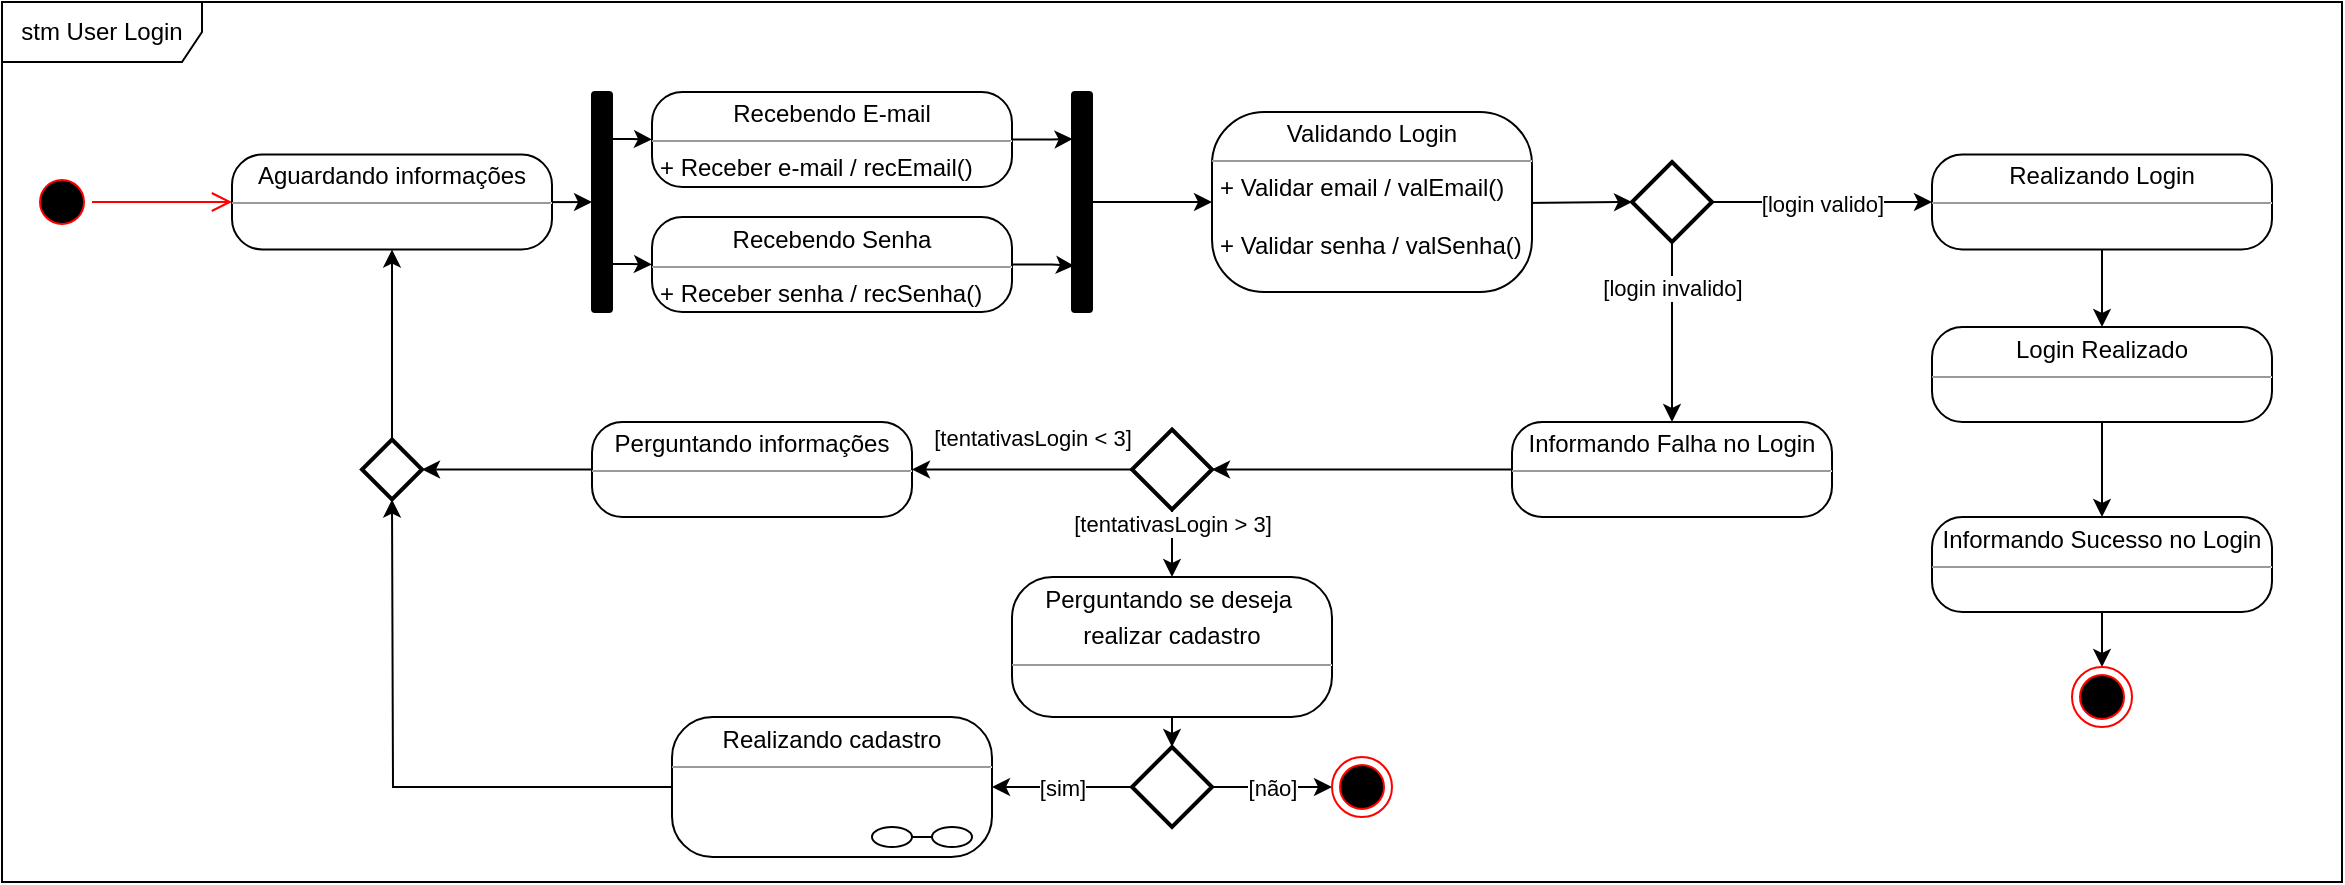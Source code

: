 <mxfile version="20.5.3" type="device" pages="2"><diagram id="Iulc6JXHatNxoRL0dtyk" name="Login"><mxGraphModel dx="1597" dy="878" grid="1" gridSize="10" guides="1" tooltips="1" connect="1" arrows="1" fold="1" page="1" pageScale="1" pageWidth="827" pageHeight="1169" math="0" shadow="0"><root><mxCell id="0"/><mxCell id="1" parent="0"/><mxCell id="ObUkQjv0INCSAVC8s6ik-49" value="stm User Login" style="shape=umlFrame;whiteSpace=wrap;html=1;rounded=1;width=100;height=30;" vertex="1" parent="1"><mxGeometry x="30" y="100" width="1170" height="440" as="geometry"/></mxCell><mxCell id="Y8uV8ZZ1DAw0uw4_UwJ3-1" value="" style="ellipse;html=1;shape=startState;fillColor=#000000;strokeColor=#ff0000;" parent="1" vertex="1"><mxGeometry x="45" y="185" width="30" height="30" as="geometry"/></mxCell><mxCell id="Y8uV8ZZ1DAw0uw4_UwJ3-2" value="" style="edgeStyle=orthogonalEdgeStyle;html=1;verticalAlign=bottom;endArrow=open;endSize=8;strokeColor=#ff0000;rounded=0;entryX=0;entryY=0.5;entryDx=0;entryDy=0;" parent="1" source="Y8uV8ZZ1DAw0uw4_UwJ3-1" edge="1" target="66oNcihqf61Q5Hsn_oeP-15"><mxGeometry relative="1" as="geometry"><mxPoint x="155" y="200" as="targetPoint"/></mxGeometry></mxCell><mxCell id="ObUkQjv0INCSAVC8s6ik-17" value="[login valido]" style="edgeStyle=orthogonalEdgeStyle;rounded=0;orthogonalLoop=1;jettySize=auto;html=1;" edge="1" parent="1" source="ObUkQjv0INCSAVC8s6ik-15"><mxGeometry relative="1" as="geometry"><mxPoint x="995" y="200" as="targetPoint"/></mxGeometry></mxCell><mxCell id="ObUkQjv0INCSAVC8s6ik-20" value="[login invalido]" style="edgeStyle=orthogonalEdgeStyle;rounded=0;orthogonalLoop=1;jettySize=auto;html=1;entryX=0.5;entryY=0;entryDx=0;entryDy=0;" edge="1" parent="1" source="ObUkQjv0INCSAVC8s6ik-15" target="66oNcihqf61Q5Hsn_oeP-18"><mxGeometry x="-0.5" relative="1" as="geometry"><mxPoint x="865" y="280" as="targetPoint"/><mxPoint as="offset"/></mxGeometry></mxCell><mxCell id="ObUkQjv0INCSAVC8s6ik-15" value="" style="strokeWidth=2;html=1;shape=mxgraph.flowchart.decision;whiteSpace=wrap;rounded=1;" vertex="1" parent="1"><mxGeometry x="845" y="180" width="40" height="40" as="geometry"/></mxCell><mxCell id="ObUkQjv0INCSAVC8s6ik-24" style="edgeStyle=orthogonalEdgeStyle;rounded=0;orthogonalLoop=1;jettySize=auto;html=1;entryX=0;entryY=0.5;entryDx=0;entryDy=0;entryPerimeter=0;exitX=1;exitY=0.5;exitDx=0;exitDy=0;" edge="1" parent="1" target="ObUkQjv0INCSAVC8s6ik-15"><mxGeometry relative="1" as="geometry"><mxPoint x="735" y="200" as="sourcePoint"/></mxGeometry></mxCell><mxCell id="ObUkQjv0INCSAVC8s6ik-34" style="edgeStyle=orthogonalEdgeStyle;rounded=0;orthogonalLoop=1;jettySize=auto;html=1;entryX=1;entryY=0.5;entryDx=0;entryDy=0;entryPerimeter=0;exitX=0;exitY=0.5;exitDx=0;exitDy=0;" edge="1" parent="1" source="66oNcihqf61Q5Hsn_oeP-18" target="ObUkQjv0INCSAVC8s6ik-33"><mxGeometry relative="1" as="geometry"><mxPoint x="745" y="333.75" as="sourcePoint"/></mxGeometry></mxCell><mxCell id="ObUkQjv0INCSAVC8s6ik-41" value="[tentativasLogin &amp;lt; 3]" style="edgeStyle=orthogonalEdgeStyle;rounded=0;orthogonalLoop=1;jettySize=auto;html=1;entryX=1;entryY=0.5;entryDx=0;entryDy=0;exitX=0;exitY=0.5;exitDx=0;exitDy=0;exitPerimeter=0;" edge="1" parent="1" source="ObUkQjv0INCSAVC8s6ik-33" target="66oNcihqf61Q5Hsn_oeP-13"><mxGeometry x="-0.091" y="-16" relative="1" as="geometry"><mxPoint x="593" y="355" as="sourcePoint"/><mxPoint x="433.0" y="355" as="targetPoint"/><mxPoint as="offset"/></mxGeometry></mxCell><mxCell id="66oNcihqf61Q5Hsn_oeP-8" value="[tentativasLogin &amp;gt; 3]" style="edgeStyle=orthogonalEdgeStyle;rounded=0;orthogonalLoop=1;jettySize=auto;html=1;entryX=0.5;entryY=0;entryDx=0;entryDy=0;" edge="1" parent="1" source="ObUkQjv0INCSAVC8s6ik-33" target="66oNcihqf61Q5Hsn_oeP-12"><mxGeometry x="-0.688" relative="1" as="geometry"><mxPoint x="615" y="447.5" as="targetPoint"/><mxPoint as="offset"/></mxGeometry></mxCell><mxCell id="ObUkQjv0INCSAVC8s6ik-33" value="" style="strokeWidth=2;html=1;shape=mxgraph.flowchart.decision;whiteSpace=wrap;rounded=1;" vertex="1" parent="1"><mxGeometry x="595" y="313.75" width="40" height="40" as="geometry"/></mxCell><mxCell id="66oNcihqf61Q5Hsn_oeP-20" style="edgeStyle=orthogonalEdgeStyle;rounded=0;orthogonalLoop=1;jettySize=auto;html=1;" edge="1" parent="1" source="66oNcihqf61Q5Hsn_oeP-12" target="66oNcihqf61Q5Hsn_oeP-19"><mxGeometry relative="1" as="geometry"/></mxCell><mxCell id="66oNcihqf61Q5Hsn_oeP-12" value="&lt;p style=&quot;margin:0px;margin-top:4px;text-align:center;&quot;&gt;Perguntando se deseja&amp;nbsp;&lt;/p&gt;&lt;p style=&quot;margin:0px;margin-top:4px;text-align:center;&quot;&gt;realizar cadastro&lt;/p&gt;&lt;hr size=&quot;1&quot;&gt;&lt;p style=&quot;margin:0px;margin-left:4px;&quot;&gt;&lt;br&gt;&lt;/p&gt;" style="verticalAlign=top;align=left;overflow=fill;fontSize=12;fontFamily=Helvetica;html=1;rounded=1;arcSize=29;" vertex="1" parent="1"><mxGeometry x="535" y="387.5" width="160" height="70" as="geometry"/></mxCell><mxCell id="JWvtAtcxCOHmb3bXpE6R-5" style="edgeStyle=orthogonalEdgeStyle;rounded=0;orthogonalLoop=1;jettySize=auto;html=1;entryX=1;entryY=0.5;entryDx=0;entryDy=0;entryPerimeter=0;" edge="1" parent="1" source="66oNcihqf61Q5Hsn_oeP-13" target="mGwNtb_MRYR88QAXjVLs-2"><mxGeometry relative="1" as="geometry"/></mxCell><mxCell id="66oNcihqf61Q5Hsn_oeP-13" value="&lt;p style=&quot;margin:0px;margin-top:4px;text-align:center;&quot;&gt;Perguntando informações&lt;/p&gt;&lt;hr size=&quot;1&quot;&gt;&lt;p style=&quot;margin:0px;margin-left:4px;&quot;&gt;&lt;br&gt;&lt;/p&gt;" style="verticalAlign=top;align=left;overflow=fill;fontSize=12;fontFamily=Helvetica;html=1;rounded=1;arcSize=32;" vertex="1" parent="1"><mxGeometry x="325" y="310" width="160" height="47.5" as="geometry"/></mxCell><mxCell id="JWvtAtcxCOHmb3bXpE6R-3" value="" style="edgeStyle=orthogonalEdgeStyle;rounded=0;orthogonalLoop=1;jettySize=auto;html=1;" edge="1" parent="1" source="66oNcihqf61Q5Hsn_oeP-15" target="JWvtAtcxCOHmb3bXpE6R-2"><mxGeometry relative="1" as="geometry"/></mxCell><mxCell id="66oNcihqf61Q5Hsn_oeP-15" value="&lt;p style=&quot;margin:0px;margin-top:4px;text-align:center;&quot;&gt;Aguardando informações&lt;/p&gt;&lt;hr size=&quot;1&quot;&gt;&lt;p style=&quot;margin:0px;margin-left:4px;&quot;&gt;&lt;br&gt;&lt;/p&gt;" style="verticalAlign=top;align=left;overflow=fill;fontSize=12;fontFamily=Helvetica;html=1;rounded=1;arcSize=32;" vertex="1" parent="1"><mxGeometry x="145" y="176.25" width="160" height="47.5" as="geometry"/></mxCell><mxCell id="66oNcihqf61Q5Hsn_oeP-17" value="&lt;p style=&quot;margin:0px;margin-top:4px;text-align:center;&quot;&gt;Validando Login&lt;/p&gt;&lt;hr size=&quot;1&quot;&gt;&lt;p style=&quot;margin:0px;margin-left:4px;&quot;&gt;+ Validar email / valEmail()&lt;br&gt;&lt;/p&gt;&lt;p style=&quot;margin:0px;margin-left:4px;&quot;&gt;&lt;br&gt;&lt;/p&gt;&lt;p style=&quot;margin:0px;margin-left:4px;&quot;&gt;+ Validar senha / valSenha()&lt;br&gt;&lt;/p&gt;" style="verticalAlign=top;align=left;overflow=fill;fontSize=12;fontFamily=Helvetica;html=1;rounded=1;arcSize=29;" vertex="1" parent="1"><mxGeometry x="635" y="155" width="160" height="90" as="geometry"/></mxCell><mxCell id="66oNcihqf61Q5Hsn_oeP-18" value="&lt;p style=&quot;margin:0px;margin-top:4px;text-align:center;&quot;&gt;Informando Falha no Login&lt;/p&gt;&lt;hr size=&quot;1&quot;&gt;&lt;p style=&quot;margin:0px;margin-left:4px;&quot;&gt;&lt;br&gt;&lt;/p&gt;" style="verticalAlign=top;align=left;overflow=fill;fontSize=12;fontFamily=Helvetica;html=1;rounded=1;arcSize=32;" vertex="1" parent="1"><mxGeometry x="785" y="310" width="160" height="47.5" as="geometry"/></mxCell><mxCell id="66oNcihqf61Q5Hsn_oeP-22" value="[sim]" style="edgeStyle=orthogonalEdgeStyle;rounded=0;orthogonalLoop=1;jettySize=auto;html=1;" edge="1" parent="1" source="66oNcihqf61Q5Hsn_oeP-19"><mxGeometry relative="1" as="geometry"><mxPoint x="525" y="492.5" as="targetPoint"/></mxGeometry></mxCell><mxCell id="66oNcihqf61Q5Hsn_oeP-24" value="[não]" style="edgeStyle=orthogonalEdgeStyle;rounded=0;orthogonalLoop=1;jettySize=auto;html=1;" edge="1" parent="1" source="66oNcihqf61Q5Hsn_oeP-19"><mxGeometry relative="1" as="geometry"><mxPoint x="695" y="492.5" as="targetPoint"/></mxGeometry></mxCell><mxCell id="66oNcihqf61Q5Hsn_oeP-19" value="" style="strokeWidth=2;html=1;shape=mxgraph.flowchart.decision;whiteSpace=wrap;rounded=1;" vertex="1" parent="1"><mxGeometry x="595" y="472.5" width="40" height="40" as="geometry"/></mxCell><mxCell id="66oNcihqf61Q5Hsn_oeP-28" style="edgeStyle=orthogonalEdgeStyle;rounded=0;orthogonalLoop=1;jettySize=auto;html=1;entryX=0.5;entryY=1;entryDx=0;entryDy=0;exitX=0;exitY=0.5;exitDx=0;exitDy=0;" edge="1" parent="1" source="66oNcihqf61Q5Hsn_oeP-25"><mxGeometry relative="1" as="geometry"><mxPoint x="325" y="492.5" as="sourcePoint"/><mxPoint x="225" y="348.75" as="targetPoint"/></mxGeometry></mxCell><mxCell id="66oNcihqf61Q5Hsn_oeP-25" value="&lt;p style=&quot;margin:0px;margin-top:4px;text-align:center;&quot;&gt;&lt;span style=&quot;background-color: initial;&quot;&gt;Realizando cadastro&lt;/span&gt;&lt;/p&gt;&lt;hr size=&quot;1&quot;&gt;&lt;p style=&quot;margin:0px;margin-left:4px;&quot;&gt;&lt;br&gt;&lt;/p&gt;" style="verticalAlign=top;align=left;overflow=fill;fontSize=12;fontFamily=Helvetica;html=1;rounded=1;arcSize=29;" vertex="1" parent="1"><mxGeometry x="365" y="457.5" width="160" height="70" as="geometry"/></mxCell><mxCell id="66oNcihqf61Q5Hsn_oeP-26" value="" style="ellipse;html=1;shape=endState;fillColor=#000000;strokeColor=#ff0000;rounded=1;" vertex="1" parent="1"><mxGeometry x="695" y="477.5" width="30" height="30" as="geometry"/></mxCell><mxCell id="66oNcihqf61Q5Hsn_oeP-32" value="" style="edgeStyle=orthogonalEdgeStyle;rounded=0;orthogonalLoop=1;jettySize=auto;html=1;exitX=0.5;exitY=0;exitDx=0;exitDy=0;exitPerimeter=0;" edge="1" parent="1" source="mGwNtb_MRYR88QAXjVLs-2" target="66oNcihqf61Q5Hsn_oeP-15"><mxGeometry relative="1" as="geometry"><mxPoint x="225" y="271.25" as="sourcePoint"/></mxGeometry></mxCell><mxCell id="JWvtAtcxCOHmb3bXpE6R-15" value="" style="edgeStyle=orthogonalEdgeStyle;rounded=0;orthogonalLoop=1;jettySize=auto;html=1;" edge="1" parent="1" source="66oNcihqf61Q5Hsn_oeP-33" target="JWvtAtcxCOHmb3bXpE6R-14"><mxGeometry relative="1" as="geometry"/></mxCell><mxCell id="66oNcihqf61Q5Hsn_oeP-33" value="&lt;p style=&quot;margin:0px;margin-top:4px;text-align:center;&quot;&gt;Realizando Login&lt;/p&gt;&lt;hr size=&quot;1&quot;&gt;&lt;p style=&quot;margin:0px;margin-left:4px;&quot;&gt;&lt;br&gt;&lt;/p&gt;" style="verticalAlign=top;align=left;overflow=fill;fontSize=12;fontFamily=Helvetica;html=1;rounded=1;arcSize=32;" vertex="1" parent="1"><mxGeometry x="995" y="176.25" width="170" height="47.5" as="geometry"/></mxCell><mxCell id="66oNcihqf61Q5Hsn_oeP-38" value="" style="edgeStyle=orthogonalEdgeStyle;rounded=0;orthogonalLoop=1;jettySize=auto;html=1;" edge="1" parent="1" source="66oNcihqf61Q5Hsn_oeP-35" target="66oNcihqf61Q5Hsn_oeP-37"><mxGeometry relative="1" as="geometry"/></mxCell><mxCell id="66oNcihqf61Q5Hsn_oeP-35" value="&lt;p style=&quot;margin:0px;margin-top:4px;text-align:center;&quot;&gt;Informando Sucesso no Login&lt;/p&gt;&lt;hr size=&quot;1&quot;&gt;&lt;p style=&quot;margin:0px;margin-left:4px;&quot;&gt;&lt;br&gt;&lt;/p&gt;" style="verticalAlign=top;align=left;overflow=fill;fontSize=12;fontFamily=Helvetica;html=1;rounded=1;arcSize=32;" vertex="1" parent="1"><mxGeometry x="995" y="357.5" width="170" height="47.5" as="geometry"/></mxCell><mxCell id="66oNcihqf61Q5Hsn_oeP-37" value="" style="ellipse;html=1;shape=endState;fillColor=#000000;strokeColor=#ff0000;rounded=1;" vertex="1" parent="1"><mxGeometry x="1065" y="432.5" width="30" height="30" as="geometry"/></mxCell><mxCell id="66oNcihqf61Q5Hsn_oeP-40" value="" style="ellipse;whiteSpace=wrap;html=1;rounded=1;" vertex="1" parent="1"><mxGeometry x="465" y="512.5" width="20" height="10" as="geometry"/></mxCell><mxCell id="66oNcihqf61Q5Hsn_oeP-41" value="" style="ellipse;whiteSpace=wrap;html=1;rounded=1;" vertex="1" parent="1"><mxGeometry x="495" y="512.5" width="20" height="10" as="geometry"/></mxCell><mxCell id="66oNcihqf61Q5Hsn_oeP-43" value="" style="endArrow=none;html=1;rounded=0;entryX=1;entryY=0.5;entryDx=0;entryDy=0;exitX=0;exitY=0.5;exitDx=0;exitDy=0;" edge="1" parent="1" source="66oNcihqf61Q5Hsn_oeP-41" target="66oNcihqf61Q5Hsn_oeP-40"><mxGeometry width="50" height="50" relative="1" as="geometry"><mxPoint x="545" y="512.5" as="sourcePoint"/><mxPoint x="555" y="512.5" as="targetPoint"/></mxGeometry></mxCell><mxCell id="mGwNtb_MRYR88QAXjVLs-2" value="" style="strokeWidth=2;html=1;shape=mxgraph.flowchart.decision;whiteSpace=wrap;rounded=1;" vertex="1" parent="1"><mxGeometry x="210" y="318.75" width="30" height="30" as="geometry"/></mxCell><mxCell id="JWvtAtcxCOHmb3bXpE6R-7" style="edgeStyle=orthogonalEdgeStyle;rounded=0;orthogonalLoop=1;jettySize=auto;html=1;entryX=0;entryY=0.5;entryDx=0;entryDy=0;" edge="1" parent="1" target="JWvtAtcxCOHmb3bXpE6R-4"><mxGeometry relative="1" as="geometry"><mxPoint x="335" y="168.5" as="sourcePoint"/><Array as="points"><mxPoint x="345" y="168.5"/><mxPoint x="345" y="168.5"/></Array></mxGeometry></mxCell><mxCell id="JWvtAtcxCOHmb3bXpE6R-2" value="" style="html=1;points=[];perimeter=orthogonalPerimeter;rounded=1;fillColor=#000000;" vertex="1" parent="1"><mxGeometry x="325" y="145" width="10" height="110" as="geometry"/></mxCell><mxCell id="JWvtAtcxCOHmb3bXpE6R-11" value="" style="edgeStyle=orthogonalEdgeStyle;rounded=0;orthogonalLoop=1;jettySize=auto;html=1;entryX=0.029;entryY=0.1;entryDx=0;entryDy=0;entryPerimeter=0;" edge="1" parent="1" source="JWvtAtcxCOHmb3bXpE6R-4"><mxGeometry relative="1" as="geometry"><mxPoint x="565.29" y="168.5" as="targetPoint"/></mxGeometry></mxCell><mxCell id="JWvtAtcxCOHmb3bXpE6R-4" value="&lt;p style=&quot;margin:0px;margin-top:4px;text-align:center;&quot;&gt;Recebendo E-mail&lt;/p&gt;&lt;hr size=&quot;1&quot;&gt;&lt;p style=&quot;margin:0px;margin-left:4px;&quot;&gt;+ Receber e-mail / recEmail()&lt;/p&gt;" style="verticalAlign=top;align=left;overflow=fill;fontSize=12;fontFamily=Helvetica;html=1;rounded=1;arcSize=32;" vertex="1" parent="1"><mxGeometry x="355" y="145" width="180" height="47.5" as="geometry"/></mxCell><mxCell id="JWvtAtcxCOHmb3bXpE6R-8" style="edgeStyle=orthogonalEdgeStyle;rounded=0;orthogonalLoop=1;jettySize=auto;html=1;entryX=0;entryY=0.5;entryDx=0;entryDy=0;" edge="1" parent="1" target="JWvtAtcxCOHmb3bXpE6R-9"><mxGeometry relative="1" as="geometry"><mxPoint x="335" y="231.0" as="sourcePoint"/><Array as="points"><mxPoint x="345" y="231"/><mxPoint x="345" y="231"/></Array></mxGeometry></mxCell><mxCell id="JWvtAtcxCOHmb3bXpE6R-12" style="edgeStyle=orthogonalEdgeStyle;rounded=0;orthogonalLoop=1;jettySize=auto;html=1;entryX=0.1;entryY=0.79;entryDx=0;entryDy=0;entryPerimeter=0;" edge="1" parent="1" source="JWvtAtcxCOHmb3bXpE6R-9" target="JWvtAtcxCOHmb3bXpE6R-10"><mxGeometry relative="1" as="geometry"/></mxCell><mxCell id="JWvtAtcxCOHmb3bXpE6R-9" value="&lt;p style=&quot;margin:0px;margin-top:4px;text-align:center;&quot;&gt;Recebendo Senha&lt;/p&gt;&lt;hr size=&quot;1&quot;&gt;&lt;p style=&quot;margin:0px;margin-left:4px;&quot;&gt;+ Receber senha / recSenha()&lt;/p&gt;" style="verticalAlign=top;align=left;overflow=fill;fontSize=12;fontFamily=Helvetica;html=1;rounded=1;arcSize=32;" vertex="1" parent="1"><mxGeometry x="355" y="207.5" width="180" height="47.5" as="geometry"/></mxCell><mxCell id="JWvtAtcxCOHmb3bXpE6R-13" value="" style="edgeStyle=orthogonalEdgeStyle;rounded=0;orthogonalLoop=1;jettySize=auto;html=1;" edge="1" parent="1" source="JWvtAtcxCOHmb3bXpE6R-10" target="66oNcihqf61Q5Hsn_oeP-17"><mxGeometry relative="1" as="geometry"/></mxCell><mxCell id="JWvtAtcxCOHmb3bXpE6R-10" value="" style="html=1;points=[];perimeter=orthogonalPerimeter;rounded=1;fillColor=#000000;" vertex="1" parent="1"><mxGeometry x="565" y="145" width="10" height="110" as="geometry"/></mxCell><mxCell id="JWvtAtcxCOHmb3bXpE6R-16" value="" style="edgeStyle=orthogonalEdgeStyle;rounded=0;orthogonalLoop=1;jettySize=auto;html=1;" edge="1" parent="1" source="JWvtAtcxCOHmb3bXpE6R-14" target="66oNcihqf61Q5Hsn_oeP-35"><mxGeometry relative="1" as="geometry"/></mxCell><mxCell id="JWvtAtcxCOHmb3bXpE6R-14" value="&lt;p style=&quot;margin:0px;margin-top:4px;text-align:center;&quot;&gt;Login Realizado&lt;/p&gt;&lt;hr size=&quot;1&quot;&gt;&lt;p style=&quot;margin:0px;margin-left:4px;&quot;&gt;&lt;br&gt;&lt;/p&gt;" style="verticalAlign=top;align=left;overflow=fill;fontSize=12;fontFamily=Helvetica;html=1;rounded=1;arcSize=32;" vertex="1" parent="1"><mxGeometry x="995" y="262.5" width="170" height="47.5" as="geometry"/></mxCell></root></mxGraphModel></diagram><diagram id="tR6Bp8yOu0mPXTeYchks" name="Cadastro"><mxGraphModel dx="1816" dy="544" grid="1" gridSize="10" guides="1" tooltips="1" connect="1" arrows="1" fold="1" page="1" pageScale="1" pageWidth="827" pageHeight="1169" background="#ffffff" math="0" shadow="0"><root><mxCell id="0"/><mxCell id="1" parent="0"/><mxCell id="Li_HaxwOD7RFFKfYJA9O-1" value="stm Cadastro Jogo" style="shape=umlFrame;whiteSpace=wrap;html=1;width=130;height=30;" vertex="1" parent="1"><mxGeometry x="-290" y="70" width="1510" height="980" as="geometry"/></mxCell><mxCell id="GuL_c2ba8E_LU4gZyYsu-1" value="" style="ellipse;html=1;shape=startState;fillColor=#000000;strokeColor=#ff0000;rounded=1;" vertex="1" parent="1"><mxGeometry x="439.38" y="83.12" width="30" height="30" as="geometry"/></mxCell><mxCell id="GuL_c2ba8E_LU4gZyYsu-2" value="" style="edgeStyle=orthogonalEdgeStyle;html=1;verticalAlign=bottom;endArrow=open;endSize=8;strokeColor=#ff0000;rounded=0;entryX=0.5;entryY=0;entryDx=0;entryDy=0;" edge="1" source="GuL_c2ba8E_LU4gZyYsu-1" parent="1" target="-2LuppaQP-MlTO8M5Oxh-1"><mxGeometry relative="1" as="geometry"><mxPoint x="374.38" y="166.87" as="targetPoint"/></mxGeometry></mxCell><mxCell id="6HrHLcGzozmADS3ZiAVW-74" style="edgeStyle=orthogonalEdgeStyle;rounded=0;orthogonalLoop=1;jettySize=auto;html=1;" edge="1" parent="1" source="-2LuppaQP-MlTO8M5Oxh-1" target="fMIgDodbCgdvcwrubfnT-13"><mxGeometry relative="1" as="geometry"/></mxCell><mxCell id="-2LuppaQP-MlTO8M5Oxh-1" value="&lt;p style=&quot;margin:0px;margin-top:4px;text-align:center;&quot;&gt;Iniciando Cadastro&lt;/p&gt;&lt;hr size=&quot;1&quot;&gt;&lt;p style=&quot;margin:0px;margin-left:4px;&quot;&gt;&lt;br&gt;&lt;/p&gt;" style="verticalAlign=top;align=left;overflow=fill;fontSize=12;fontFamily=Helvetica;html=1;rounded=1;arcSize=32;" vertex="1" parent="1"><mxGeometry x="374.38" y="133.12" width="160" height="47.5" as="geometry"/></mxCell><mxCell id="O5byWBg7nG6NfDlX2i8G-13" style="edgeStyle=orthogonalEdgeStyle;rounded=0;sketch=0;orthogonalLoop=1;jettySize=auto;html=1;strokeColor=default;entryX=0.5;entryY=0;entryDx=0;entryDy=0;" edge="1" parent="1" source="-2LuppaQP-MlTO8M5Oxh-2" target="6HrHLcGzozmADS3ZiAVW-30"><mxGeometry relative="1" as="geometry"><mxPoint x="332.5" y="412.5" as="targetPoint"/></mxGeometry></mxCell><mxCell id="-2LuppaQP-MlTO8M5Oxh-2" value="&lt;p style=&quot;margin:0px;margin-top:4px;text-align:center;&quot;&gt;Informando Nome&lt;/p&gt;&lt;hr size=&quot;1&quot;&gt;&lt;p style=&quot;margin:0px;margin-left:4px;&quot;&gt;+ do / receberNomeJogo()&lt;/p&gt;" style="verticalAlign=top;align=left;overflow=fill;fontSize=12;fontFamily=Helvetica;html=1;rounded=1;arcSize=32;" vertex="1" parent="1"><mxGeometry x="252.5" y="314.12" width="160" height="58.75" as="geometry"/></mxCell><mxCell id="O5byWBg7nG6NfDlX2i8G-17" value="" style="edgeStyle=orthogonalEdgeStyle;rounded=0;sketch=0;orthogonalLoop=1;jettySize=auto;html=1;strokeColor=default;" edge="1" parent="1" source="-2LuppaQP-MlTO8M5Oxh-5" target="fMIgDodbCgdvcwrubfnT-38"><mxGeometry relative="1" as="geometry"/></mxCell><mxCell id="-2LuppaQP-MlTO8M5Oxh-5" value="&lt;p style=&quot;margin:0px;margin-top:4px;text-align:center;&quot;&gt;Informando Data Lançamento&lt;/p&gt;&lt;hr size=&quot;1&quot;&gt;&lt;p style=&quot;margin:0px;margin-left:4px;&quot;&gt;+ do / receberDataJogo()&lt;/p&gt;" style="verticalAlign=top;align=left;overflow=fill;fontSize=12;fontFamily=Helvetica;html=1;rounded=1;arcSize=32;" vertex="1" parent="1"><mxGeometry x="1.5" y="314.12" width="180" height="58.75" as="geometry"/></mxCell><mxCell id="O5byWBg7nG6NfDlX2i8G-19" value="" style="edgeStyle=orthogonalEdgeStyle;rounded=0;sketch=0;orthogonalLoop=1;jettySize=auto;html=1;strokeColor=default;" edge="1" parent="1" source="-2LuppaQP-MlTO8M5Oxh-7" target="fMIgDodbCgdvcwrubfnT-43"><mxGeometry relative="1" as="geometry"/></mxCell><mxCell id="-2LuppaQP-MlTO8M5Oxh-7" value="&lt;p style=&quot;margin:0px;margin-top:4px;text-align:center;&quot;&gt;Informando Plataforma&lt;/p&gt;&lt;hr size=&quot;1&quot;&gt;&lt;p style=&quot;margin:0px;margin-left:4px;&quot;&gt;+ do / receberPlataformaJogo()&lt;/p&gt;" style="verticalAlign=top;align=left;overflow=fill;fontSize=12;fontFamily=Helvetica;html=1;rounded=1;arcSize=32;" vertex="1" parent="1"><mxGeometry x="450" y="314.12" width="180" height="58.75" as="geometry"/></mxCell><mxCell id="O5byWBg7nG6NfDlX2i8G-21" value="" style="edgeStyle=orthogonalEdgeStyle;rounded=0;sketch=0;orthogonalLoop=1;jettySize=auto;html=1;strokeColor=default;" edge="1" parent="1" source="-2LuppaQP-MlTO8M5Oxh-9" target="fMIgDodbCgdvcwrubfnT-50"><mxGeometry relative="1" as="geometry"/></mxCell><mxCell id="-2LuppaQP-MlTO8M5Oxh-9" value="&lt;p style=&quot;margin:0px;margin-top:4px;text-align:center;&quot;&gt;Informando Estado&lt;/p&gt;&lt;hr size=&quot;1&quot;&gt;&lt;p style=&quot;margin:0px;margin-left:4px;&quot;&gt;+ do / receberEstadoJogo()&lt;/p&gt;" style="verticalAlign=top;align=left;overflow=fill;fontSize=12;fontFamily=Helvetica;html=1;rounded=1;arcSize=32;" vertex="1" parent="1"><mxGeometry x="685" y="314.12" width="180" height="58.75" as="geometry"/></mxCell><mxCell id="O5byWBg7nG6NfDlX2i8G-18" value="" style="edgeStyle=orthogonalEdgeStyle;rounded=0;sketch=0;orthogonalLoop=1;jettySize=auto;html=1;strokeColor=default;" edge="1" parent="1" source="-2LuppaQP-MlTO8M5Oxh-11" target="-2LuppaQP-MlTO8M5Oxh-5"><mxGeometry relative="1" as="geometry"/></mxCell><mxCell id="-2LuppaQP-MlTO8M5Oxh-11" value="&lt;p style=&quot;margin:0px;margin-top:4px;text-align:center;&quot;&gt;Aguardando Data&lt;/p&gt;&lt;hr size=&quot;1&quot;&gt;&lt;p style=&quot;margin:0px;margin-left:4px;&quot;&gt;&lt;br&gt;&lt;/p&gt;" style="verticalAlign=top;align=left;overflow=fill;fontSize=12;fontFamily=Helvetica;html=1;rounded=1;arcSize=32;" vertex="1" parent="1"><mxGeometry x="11.5" y="243.12" width="160" height="47.5" as="geometry"/></mxCell><mxCell id="fMIgDodbCgdvcwrubfnT-20" style="edgeStyle=none;rounded=0;sketch=0;orthogonalLoop=1;jettySize=auto;html=1;exitX=0.5;exitY=0;exitDx=0;exitDy=0;strokeColor=default;" edge="1" parent="1" source="-2LuppaQP-MlTO8M5Oxh-14"><mxGeometry relative="1" as="geometry"><mxPoint x="535.0" y="276.62" as="targetPoint"/></mxGeometry></mxCell><mxCell id="O5byWBg7nG6NfDlX2i8G-20" value="" style="edgeStyle=orthogonalEdgeStyle;rounded=0;sketch=0;orthogonalLoop=1;jettySize=auto;html=1;strokeColor=default;" edge="1" parent="1" source="-2LuppaQP-MlTO8M5Oxh-14" target="-2LuppaQP-MlTO8M5Oxh-7"><mxGeometry relative="1" as="geometry"/></mxCell><mxCell id="-2LuppaQP-MlTO8M5Oxh-14" value="&lt;p style=&quot;margin:0px;margin-top:4px;text-align:center;&quot;&gt;Aguardando Plataforma&lt;/p&gt;&lt;hr size=&quot;1&quot;&gt;&lt;p style=&quot;margin:0px;margin-left:4px;&quot;&gt;&lt;br&gt;&lt;/p&gt;" style="verticalAlign=top;align=left;overflow=fill;fontSize=12;fontFamily=Helvetica;html=1;rounded=1;arcSize=32;" vertex="1" parent="1"><mxGeometry x="460" y="243.12" width="160" height="47.5" as="geometry"/></mxCell><mxCell id="O5byWBg7nG6NfDlX2i8G-22" value="" style="edgeStyle=orthogonalEdgeStyle;rounded=0;sketch=0;orthogonalLoop=1;jettySize=auto;html=1;strokeColor=default;" edge="1" parent="1" source="-2LuppaQP-MlTO8M5Oxh-17" target="-2LuppaQP-MlTO8M5Oxh-9"><mxGeometry relative="1" as="geometry"/></mxCell><mxCell id="-2LuppaQP-MlTO8M5Oxh-17" value="&lt;p style=&quot;margin:0px;margin-top:4px;text-align:center;&quot;&gt;Aguardando Estado&lt;/p&gt;&lt;hr size=&quot;1&quot;&gt;&lt;p style=&quot;margin:0px;margin-left:4px;&quot;&gt;&lt;br&gt;&lt;/p&gt;" style="verticalAlign=top;align=left;overflow=fill;fontSize=12;fontFamily=Helvetica;html=1;rounded=1;arcSize=32;" vertex="1" parent="1"><mxGeometry x="695" y="243.12" width="160" height="47.5" as="geometry"/></mxCell><mxCell id="-2LuppaQP-MlTO8M5Oxh-28" value="" style="edgeStyle=orthogonalEdgeStyle;rounded=0;orthogonalLoop=1;jettySize=auto;html=1;" edge="1" parent="1" source="-2LuppaQP-MlTO8M5Oxh-24" target="-2LuppaQP-MlTO8M5Oxh-2"><mxGeometry relative="1" as="geometry"/></mxCell><mxCell id="-2LuppaQP-MlTO8M5Oxh-24" value="&lt;p style=&quot;margin:0px;margin-top:4px;text-align:center;&quot;&gt;Aguardando Nome&lt;/p&gt;&lt;hr size=&quot;1&quot;&gt;&lt;p style=&quot;margin:0px;margin-left:4px;&quot;&gt;&lt;br&gt;&lt;/p&gt;" style="verticalAlign=top;align=left;overflow=fill;fontSize=12;fontFamily=Helvetica;html=1;rounded=1;arcSize=32;" vertex="1" parent="1"><mxGeometry x="252.5" y="243.12" width="160" height="47.5" as="geometry"/></mxCell><mxCell id="6HrHLcGzozmADS3ZiAVW-12" value="" style="edgeStyle=orthogonalEdgeStyle;rounded=0;orthogonalLoop=1;jettySize=auto;html=1;entryX=0.5;entryY=0;entryDx=0;entryDy=0;" edge="1" parent="1" source="fMIgDodbCgdvcwrubfnT-1" target="6HrHLcGzozmADS3ZiAVW-6"><mxGeometry relative="1" as="geometry"/></mxCell><mxCell id="fMIgDodbCgdvcwrubfnT-1" value="&lt;p style=&quot;margin:0px;margin-top:4px;text-align:center;&quot;&gt;Registrando Nome no Sistema&lt;/p&gt;&lt;hr size=&quot;1&quot;&gt;&lt;p style=&quot;margin:0px;margin-left:4px;&quot;&gt;+ do / regNomeJogo()&lt;br&gt;&lt;/p&gt;&lt;p style=&quot;margin:0px;margin-left:4px;&quot;&gt;&lt;br&gt;&lt;/p&gt;&lt;p style=&quot;margin:0px;margin-left:4px;&quot;&gt;+ Validar nome / valNome()&lt;br&gt;&lt;/p&gt;" style="verticalAlign=top;align=left;overflow=fill;fontSize=12;fontFamily=Helvetica;html=1;rounded=1;arcSize=29;" vertex="1" parent="1"><mxGeometry x="232.5" y="477.12" width="200" height="90" as="geometry"/></mxCell><mxCell id="8JRWqfIRAPdwfiTKzp_W-3" value="" style="edgeStyle=orthogonalEdgeStyle;rounded=0;orthogonalLoop=1;jettySize=auto;html=1;" edge="1" parent="1" source="fMIgDodbCgdvcwrubfnT-2" target="6HrHLcGzozmADS3ZiAVW-18"><mxGeometry relative="1" as="geometry"><Array as="points"><mxPoint x="92" y="573.12"/><mxPoint x="92" y="573.12"/></Array></mxGeometry></mxCell><mxCell id="fMIgDodbCgdvcwrubfnT-2" value="&lt;p style=&quot;margin:0px;margin-top:4px;text-align:center;&quot;&gt;Registrando Data no Sistema&lt;/p&gt;&lt;hr size=&quot;1&quot;&gt;&lt;p style=&quot;margin:0px;margin-left:4px;&quot;&gt;+ do / regDataJogo()&lt;br&gt;&lt;/p&gt;&lt;p style=&quot;margin:0px;margin-left:4px;&quot;&gt;&lt;br&gt;&lt;/p&gt;&lt;p style=&quot;margin:0px;margin-left:4px;&quot;&gt;+ Validar data / valData()&lt;br&gt;&lt;/p&gt;" style="verticalAlign=top;align=left;overflow=fill;fontSize=12;fontFamily=Helvetica;html=1;rounded=1;arcSize=29;" vertex="1" parent="1"><mxGeometry x="-10" y="477.12" width="200" height="90" as="geometry"/></mxCell><mxCell id="8JRWqfIRAPdwfiTKzp_W-5" value="" style="edgeStyle=orthogonalEdgeStyle;rounded=0;orthogonalLoop=1;jettySize=auto;html=1;" edge="1" parent="1" source="fMIgDodbCgdvcwrubfnT-3" target="6HrHLcGzozmADS3ZiAVW-21"><mxGeometry relative="1" as="geometry"/></mxCell><mxCell id="fMIgDodbCgdvcwrubfnT-3" value="&lt;p style=&quot;margin:0px;margin-top:4px;text-align:center;&quot;&gt;Registrando Plataforma no Sistema&lt;/p&gt;&lt;hr size=&quot;1&quot;&gt;&lt;p style=&quot;margin:0px;margin-left:4px;&quot;&gt;+ do / regPlataformaJogo()&lt;/p&gt;&lt;p style=&quot;margin:0px;margin-left:4px;&quot;&gt;&lt;br&gt;&lt;/p&gt;&lt;p style=&quot;margin:0px;margin-left:4px;&quot;&gt;+ Validar plataforma / valPlat()&lt;br&gt;&lt;/p&gt;" style="verticalAlign=top;align=left;overflow=fill;fontSize=12;fontFamily=Helvetica;html=1;rounded=1;arcSize=29;" vertex="1" parent="1"><mxGeometry x="440" y="473.12" width="200" height="90" as="geometry"/></mxCell><mxCell id="8JRWqfIRAPdwfiTKzp_W-6" value="" style="edgeStyle=orthogonalEdgeStyle;rounded=0;orthogonalLoop=1;jettySize=auto;html=1;" edge="1" parent="1" source="fMIgDodbCgdvcwrubfnT-4" target="6HrHLcGzozmADS3ZiAVW-22"><mxGeometry relative="1" as="geometry"/></mxCell><mxCell id="fMIgDodbCgdvcwrubfnT-4" value="&lt;p style=&quot;margin:0px;margin-top:4px;text-align:center;&quot;&gt;Registrando Estado no Sistema&lt;/p&gt;&lt;hr size=&quot;1&quot;&gt;&lt;p style=&quot;margin:0px;margin-left:4px;&quot;&gt;+ do / regEstadoJogo()&lt;/p&gt;&lt;p style=&quot;margin:0px;margin-left:4px;&quot;&gt;&lt;br&gt;&lt;/p&gt;&lt;p style=&quot;margin:0px;margin-left:4px;&quot;&gt;+ Validar estado / valEstado()&lt;br&gt;&lt;/p&gt;" style="verticalAlign=top;align=left;overflow=fill;fontSize=12;fontFamily=Helvetica;html=1;rounded=1;arcSize=29;" vertex="1" parent="1"><mxGeometry x="675" y="473.12" width="200" height="90" as="geometry"/></mxCell><mxCell id="6HrHLcGzozmADS3ZiAVW-66" style="edgeStyle=orthogonalEdgeStyle;rounded=0;orthogonalLoop=1;jettySize=auto;html=1;entryX=0.5;entryY=0;entryDx=0;entryDy=0;" edge="1" parent="1" source="fMIgDodbCgdvcwrubfnT-13" target="-2LuppaQP-MlTO8M5Oxh-14"><mxGeometry relative="1" as="geometry"><Array as="points"><mxPoint x="540" y="223.12"/><mxPoint x="540" y="223.12"/></Array></mxGeometry></mxCell><mxCell id="6HrHLcGzozmADS3ZiAVW-67" style="edgeStyle=orthogonalEdgeStyle;rounded=0;orthogonalLoop=1;jettySize=auto;html=1;entryX=0.5;entryY=0;entryDx=0;entryDy=0;" edge="1" parent="1" source="fMIgDodbCgdvcwrubfnT-13" target="-2LuppaQP-MlTO8M5Oxh-24"><mxGeometry relative="1" as="geometry"><Array as="points"><mxPoint x="333" y="241.12"/></Array></mxGeometry></mxCell><mxCell id="6HrHLcGzozmADS3ZiAVW-69" style="edgeStyle=orthogonalEdgeStyle;rounded=0;orthogonalLoop=1;jettySize=auto;html=1;entryX=0.5;entryY=0;entryDx=0;entryDy=0;" edge="1" parent="1" source="fMIgDodbCgdvcwrubfnT-13" target="-2LuppaQP-MlTO8M5Oxh-11"><mxGeometry relative="1" as="geometry"><Array as="points"><mxPoint x="90" y="241.12"/><mxPoint x="92" y="241.12"/></Array></mxGeometry></mxCell><mxCell id="6HrHLcGzozmADS3ZiAVW-70" style="edgeStyle=orthogonalEdgeStyle;rounded=0;orthogonalLoop=1;jettySize=auto;html=1;entryX=0.5;entryY=0;entryDx=0;entryDy=0;" edge="1" parent="1" source="fMIgDodbCgdvcwrubfnT-13" target="6HrHLcGzozmADS3ZiAVW-35"><mxGeometry relative="1" as="geometry"><Array as="points"><mxPoint x="-138" y="241.12"/></Array></mxGeometry></mxCell><mxCell id="6HrHLcGzozmADS3ZiAVW-71" style="edgeStyle=orthogonalEdgeStyle;rounded=0;orthogonalLoop=1;jettySize=auto;html=1;entryX=0.5;entryY=0;entryDx=0;entryDy=0;" edge="1" parent="1" source="fMIgDodbCgdvcwrubfnT-13" target="-2LuppaQP-MlTO8M5Oxh-17"><mxGeometry relative="1" as="geometry"><Array as="points"><mxPoint x="775" y="233.12"/><mxPoint x="775" y="233.12"/></Array></mxGeometry></mxCell><mxCell id="6HrHLcGzozmADS3ZiAVW-72" style="edgeStyle=orthogonalEdgeStyle;rounded=0;orthogonalLoop=1;jettySize=auto;html=1;entryX=0.5;entryY=0;entryDx=0;entryDy=0;" edge="1" parent="1" source="fMIgDodbCgdvcwrubfnT-13" target="6HrHLcGzozmADS3ZiAVW-46"><mxGeometry relative="1" as="geometry"><Array as="points"><mxPoint x="1032" y="241.12"/></Array></mxGeometry></mxCell><mxCell id="fMIgDodbCgdvcwrubfnT-13" value="" style="html=1;points=[];perimeter=orthogonalPerimeter;rounded=1;rotation=90;fillColor=#000000;" vertex="1" parent="1"><mxGeometry x="449.38" y="-470" width="10" height="1371.25" as="geometry"/></mxCell><mxCell id="6HrHLcGzozmADS3ZiAVW-54" style="edgeStyle=orthogonalEdgeStyle;rounded=0;orthogonalLoop=1;jettySize=auto;html=1;" edge="1" parent="1" target="O5byWBg7nG6NfDlX2i8G-3"><mxGeometry relative="1" as="geometry"><mxPoint x="454.63" y="745.62" as="sourcePoint"/><Array as="points"><mxPoint x="454.63" y="753.12"/><mxPoint x="454.63" y="753.12"/></Array></mxGeometry></mxCell><mxCell id="fMIgDodbCgdvcwrubfnT-25" value="" style="html=1;points=[];perimeter=orthogonalPerimeter;rounded=1;rotation=90;fillColor=#000000;arcSize=0;" vertex="1" parent="1"><mxGeometry x="463.25" y="43.12" width="10" height="1395" as="geometry"/></mxCell><mxCell id="fMIgDodbCgdvcwrubfnT-39" value="[se informado]" style="edgeStyle=none;rounded=0;sketch=0;orthogonalLoop=1;jettySize=auto;html=1;strokeColor=default;entryX=0.5;entryY=0;entryDx=0;entryDy=0;" edge="1" parent="1" source="fMIgDodbCgdvcwrubfnT-38" target="fMIgDodbCgdvcwrubfnT-2"><mxGeometry relative="1" as="geometry"/></mxCell><mxCell id="fMIgDodbCgdvcwrubfnT-41" value="[se não informado]" style="edgeStyle=orthogonalEdgeStyle;rounded=0;sketch=0;orthogonalLoop=1;jettySize=auto;html=1;strokeColor=default;entryX=1;entryY=0.5;entryDx=0;entryDy=0;" edge="1" parent="1" source="fMIgDodbCgdvcwrubfnT-38" target="fMIgDodbCgdvcwrubfnT-42"><mxGeometry x="-0.702" relative="1" as="geometry"><mxPoint x="107.5" y="593.12" as="targetPoint"/><Array as="points"><mxPoint x="197.5" y="422.12"/><mxPoint x="197.5" y="691.12"/></Array><mxPoint as="offset"/></mxGeometry></mxCell><mxCell id="fMIgDodbCgdvcwrubfnT-38" value="" style="rhombus;whiteSpace=wrap;html=1;rounded=1;fillColor=#FFFFFF;arcSize=0;" vertex="1" parent="1"><mxGeometry x="81.5" y="412.5" width="20" height="20" as="geometry"/></mxCell><mxCell id="6HrHLcGzozmADS3ZiAVW-62" style="edgeStyle=orthogonalEdgeStyle;rounded=0;orthogonalLoop=1;jettySize=auto;html=1;entryX=-0.002;entryY=0.77;entryDx=0;entryDy=0;entryPerimeter=0;" edge="1" parent="1" source="fMIgDodbCgdvcwrubfnT-42" target="fMIgDodbCgdvcwrubfnT-25"><mxGeometry relative="1" as="geometry"/></mxCell><mxCell id="fMIgDodbCgdvcwrubfnT-42" value="" style="rhombus;whiteSpace=wrap;html=1;rounded=1;fillColor=#FFFFFF;arcSize=0;" vertex="1" parent="1"><mxGeometry x="81.5" y="680.62" width="20" height="20" as="geometry"/></mxCell><mxCell id="fMIgDodbCgdvcwrubfnT-45" value="[se não informado]" style="edgeStyle=orthogonalEdgeStyle;rounded=0;sketch=0;orthogonalLoop=1;jettySize=auto;html=1;strokeColor=default;entryX=1;entryY=0.5;entryDx=0;entryDy=0;" edge="1" parent="1" source="fMIgDodbCgdvcwrubfnT-43" target="fMIgDodbCgdvcwrubfnT-46"><mxGeometry x="-0.673" relative="1" as="geometry"><mxPoint x="550" y="693.12" as="targetPoint"/><Array as="points"><mxPoint x="650" y="422.12"/><mxPoint x="650" y="691.12"/><mxPoint x="550" y="691.12"/></Array><mxPoint as="offset"/></mxGeometry></mxCell><mxCell id="fMIgDodbCgdvcwrubfnT-48" value="[se informado]" style="edgeStyle=orthogonalEdgeStyle;rounded=0;sketch=0;orthogonalLoop=1;jettySize=auto;html=1;entryX=0.5;entryY=0;entryDx=0;entryDy=0;strokeColor=default;" edge="1" parent="1" source="fMIgDodbCgdvcwrubfnT-43" target="fMIgDodbCgdvcwrubfnT-3"><mxGeometry relative="1" as="geometry"/></mxCell><mxCell id="fMIgDodbCgdvcwrubfnT-43" value="" style="rhombus;whiteSpace=wrap;html=1;rounded=1;fillColor=#FFFFFF;arcSize=0;" vertex="1" parent="1"><mxGeometry x="530" y="412.5" width="20" height="20" as="geometry"/></mxCell><mxCell id="6HrHLcGzozmADS3ZiAVW-58" style="edgeStyle=orthogonalEdgeStyle;rounded=0;orthogonalLoop=1;jettySize=auto;html=1;" edge="1" parent="1" source="fMIgDodbCgdvcwrubfnT-46"><mxGeometry relative="1" as="geometry"><mxPoint x="540" y="733.12" as="targetPoint"/></mxGeometry></mxCell><mxCell id="fMIgDodbCgdvcwrubfnT-46" value="" style="rhombus;whiteSpace=wrap;html=1;rounded=1;fillColor=#FFFFFF;arcSize=0;" vertex="1" parent="1"><mxGeometry x="530" y="680.62" width="20" height="20" as="geometry"/></mxCell><mxCell id="fMIgDodbCgdvcwrubfnT-49" value="[se informado]" style="edgeStyle=orthogonalEdgeStyle;rounded=0;sketch=0;orthogonalLoop=1;jettySize=auto;html=1;entryX=0.5;entryY=0;entryDx=0;entryDy=0;strokeColor=default;" edge="1" parent="1" source="fMIgDodbCgdvcwrubfnT-50" target="fMIgDodbCgdvcwrubfnT-4"><mxGeometry relative="1" as="geometry"><mxPoint x="775" y="374.87" as="targetPoint"/></mxGeometry></mxCell><mxCell id="fMIgDodbCgdvcwrubfnT-53" value="[se não informado]" style="edgeStyle=orthogonalEdgeStyle;rounded=0;sketch=0;orthogonalLoop=1;jettySize=auto;html=1;strokeColor=default;" edge="1" parent="1" source="fMIgDodbCgdvcwrubfnT-50" target="fMIgDodbCgdvcwrubfnT-52"><mxGeometry x="-0.687" relative="1" as="geometry"><Array as="points"><mxPoint x="890" y="422.12"/><mxPoint x="890" y="691.12"/></Array><mxPoint as="offset"/></mxGeometry></mxCell><mxCell id="fMIgDodbCgdvcwrubfnT-50" value="" style="rhombus;whiteSpace=wrap;html=1;rounded=1;fillColor=#FFFFFF;arcSize=0;" vertex="1" parent="1"><mxGeometry x="765" y="412.5" width="20" height="20" as="geometry"/></mxCell><mxCell id="6HrHLcGzozmADS3ZiAVW-59" style="edgeStyle=orthogonalEdgeStyle;rounded=0;orthogonalLoop=1;jettySize=auto;html=1;entryX=-0.155;entryY=0.28;entryDx=0;entryDy=0;entryPerimeter=0;" edge="1" parent="1" source="fMIgDodbCgdvcwrubfnT-52" target="fMIgDodbCgdvcwrubfnT-25"><mxGeometry relative="1" as="geometry"/></mxCell><mxCell id="fMIgDodbCgdvcwrubfnT-52" value="" style="rhombus;whiteSpace=wrap;html=1;rounded=1;fillColor=#FFFFFF;arcSize=0;" vertex="1" parent="1"><mxGeometry x="765" y="680.62" width="20" height="20" as="geometry"/></mxCell><mxCell id="O5byWBg7nG6NfDlX2i8G-6" style="edgeStyle=orthogonalEdgeStyle;rounded=0;sketch=0;orthogonalLoop=1;jettySize=auto;html=1;strokeColor=default;" edge="1" parent="1" source="O5byWBg7nG6NfDlX2i8G-3" target="O5byWBg7nG6NfDlX2i8G-5"><mxGeometry relative="1" as="geometry"/></mxCell><mxCell id="O5byWBg7nG6NfDlX2i8G-3" value="&lt;p style=&quot;margin:0px;margin-top:4px;text-align:center;&quot;&gt;&amp;nbsp;Cadastrando Item&lt;/p&gt;&lt;hr size=&quot;1&quot;&gt;&lt;p style=&quot;margin:0px;margin-left:4px;&quot;&gt;&lt;br&gt;&lt;/p&gt;" style="verticalAlign=top;align=left;overflow=fill;fontSize=12;fontFamily=Helvetica;html=1;rounded=1;arcSize=32;" vertex="1" parent="1"><mxGeometry x="374.13" y="773.12" width="160" height="47.5" as="geometry"/></mxCell><mxCell id="O5byWBg7nG6NfDlX2i8G-8" style="edgeStyle=orthogonalEdgeStyle;rounded=0;sketch=0;orthogonalLoop=1;jettySize=auto;html=1;strokeColor=default;" edge="1" parent="1" source="O5byWBg7nG6NfDlX2i8G-5" target="O5byWBg7nG6NfDlX2i8G-7"><mxGeometry relative="1" as="geometry"/></mxCell><mxCell id="O5byWBg7nG6NfDlX2i8G-5" value="&lt;p style=&quot;margin:0px;margin-top:4px;text-align:center;&quot;&gt;Item Cadastrado&lt;/p&gt;&lt;hr size=&quot;1&quot;&gt;&lt;p style=&quot;margin:0px;margin-left:4px;&quot;&gt;&lt;br&gt;&lt;/p&gt;" style="verticalAlign=top;align=left;overflow=fill;fontSize=12;fontFamily=Helvetica;html=1;rounded=1;arcSize=32;fillColor=#FFFFFF;" vertex="1" parent="1"><mxGeometry x="374.13" y="853.12" width="161.5" height="47.5" as="geometry"/></mxCell><mxCell id="O5byWBg7nG6NfDlX2i8G-10" style="edgeStyle=orthogonalEdgeStyle;rounded=0;sketch=0;orthogonalLoop=1;jettySize=auto;html=1;strokeColor=default;" edge="1" parent="1" source="O5byWBg7nG6NfDlX2i8G-7"><mxGeometry relative="1" as="geometry"><mxPoint x="454.63" y="1013.12" as="targetPoint"/></mxGeometry></mxCell><mxCell id="O5byWBg7nG6NfDlX2i8G-7" value="&lt;p style=&quot;margin:0px;margin-top:4px;text-align:center;&quot;&gt;Informando Cadastro Realizado&lt;/p&gt;&lt;hr size=&quot;1&quot;&gt;&lt;p style=&quot;margin:0px;margin-left:4px;&quot;&gt;&lt;br&gt;&lt;/p&gt;" style="verticalAlign=top;align=left;overflow=fill;fontSize=12;fontFamily=Helvetica;html=1;rounded=1;arcSize=32;fillColor=#FFFFFF;" vertex="1" parent="1"><mxGeometry x="360.63" y="933.12" width="187.5" height="47.5" as="geometry"/></mxCell><mxCell id="O5byWBg7nG6NfDlX2i8G-11" value="" style="ellipse;html=1;shape=endState;fillColor=#000000;strokeColor=#ff0000;rounded=1;" vertex="1" parent="1"><mxGeometry x="439.13" y="1013.12" width="30" height="30" as="geometry"/></mxCell><mxCell id="6HrHLcGzozmADS3ZiAVW-56" style="edgeStyle=orthogonalEdgeStyle;rounded=0;orthogonalLoop=1;jettySize=auto;html=1;entryX=0.074;entryY=0.597;entryDx=0;entryDy=0;entryPerimeter=0;" edge="1" parent="1" source="6HrHLcGzozmADS3ZiAVW-6" target="fMIgDodbCgdvcwrubfnT-25"><mxGeometry relative="1" as="geometry"/></mxCell><mxCell id="6HrHLcGzozmADS3ZiAVW-6" value="&lt;p style=&quot;margin:0px;margin-top:4px;text-align:center;&quot;&gt;&amp;nbsp;Nome Registrado&lt;/p&gt;&lt;hr size=&quot;1&quot;&gt;&lt;p style=&quot;margin:0px;margin-left:4px;&quot;&gt;&lt;br&gt;&lt;/p&gt;" style="verticalAlign=top;align=left;overflow=fill;fontSize=12;fontFamily=Helvetica;html=1;rounded=1;arcSize=32;fillColor=#FFFFFF;" vertex="1" parent="1"><mxGeometry x="252.5" y="599.12" width="160" height="58.75" as="geometry"/></mxCell><mxCell id="6HrHLcGzozmADS3ZiAVW-25" style="edgeStyle=orthogonalEdgeStyle;rounded=0;orthogonalLoop=1;jettySize=auto;html=1;entryX=0.5;entryY=0;entryDx=0;entryDy=0;" edge="1" parent="1" source="6HrHLcGzozmADS3ZiAVW-18" target="fMIgDodbCgdvcwrubfnT-42"><mxGeometry relative="1" as="geometry"/></mxCell><mxCell id="6HrHLcGzozmADS3ZiAVW-18" value="&lt;p style=&quot;margin:0px;margin-top:4px;text-align:center;&quot;&gt;&amp;nbsp;Data Registrada&lt;/p&gt;&lt;hr size=&quot;1&quot;&gt;&lt;p style=&quot;margin:0px;margin-left:4px;&quot;&gt;&lt;br&gt;&lt;/p&gt;" style="verticalAlign=top;align=left;overflow=fill;fontSize=12;fontFamily=Helvetica;html=1;rounded=1;arcSize=32;fillColor=#FFFFFF;" vertex="1" parent="1"><mxGeometry x="11.5" y="599.12" width="160" height="58.75" as="geometry"/></mxCell><mxCell id="6HrHLcGzozmADS3ZiAVW-27" style="edgeStyle=orthogonalEdgeStyle;rounded=0;orthogonalLoop=1;jettySize=auto;html=1;entryX=0.5;entryY=0;entryDx=0;entryDy=0;" edge="1" parent="1" source="6HrHLcGzozmADS3ZiAVW-21" target="fMIgDodbCgdvcwrubfnT-46"><mxGeometry relative="1" as="geometry"/></mxCell><mxCell id="6HrHLcGzozmADS3ZiAVW-21" value="&lt;p style=&quot;margin:0px;margin-top:4px;text-align:center;&quot;&gt;&amp;nbsp;Plataforma Registrada&lt;/p&gt;&lt;hr size=&quot;1&quot;&gt;&lt;p style=&quot;margin:0px;margin-left:4px;&quot;&gt;&lt;br&gt;&lt;/p&gt;" style="verticalAlign=top;align=left;overflow=fill;fontSize=12;fontFamily=Helvetica;html=1;rounded=1;arcSize=32;fillColor=#FFFFFF;" vertex="1" parent="1"><mxGeometry x="460" y="599.12" width="160" height="58.75" as="geometry"/></mxCell><mxCell id="6HrHLcGzozmADS3ZiAVW-28" style="edgeStyle=orthogonalEdgeStyle;rounded=0;orthogonalLoop=1;jettySize=auto;html=1;entryX=0.5;entryY=0;entryDx=0;entryDy=0;" edge="1" parent="1" source="6HrHLcGzozmADS3ZiAVW-22" target="fMIgDodbCgdvcwrubfnT-52"><mxGeometry relative="1" as="geometry"/></mxCell><mxCell id="6HrHLcGzozmADS3ZiAVW-22" value="&lt;p style=&quot;margin:0px;margin-top:4px;text-align:center;&quot;&gt;&amp;nbsp;Estado Registrado&lt;/p&gt;&lt;hr size=&quot;1&quot;&gt;&lt;p style=&quot;margin:0px;margin-left:4px;&quot;&gt;&lt;br&gt;&lt;/p&gt;" style="verticalAlign=top;align=left;overflow=fill;fontSize=12;fontFamily=Helvetica;html=1;rounded=1;arcSize=32;fillColor=#FFFFFF;" vertex="1" parent="1"><mxGeometry x="695" y="599.12" width="160" height="58.75" as="geometry"/></mxCell><mxCell id="6HrHLcGzozmADS3ZiAVW-31" value="" style="edgeStyle=orthogonalEdgeStyle;rounded=0;orthogonalLoop=1;jettySize=auto;html=1;" edge="1" parent="1" source="6HrHLcGzozmADS3ZiAVW-30" target="fMIgDodbCgdvcwrubfnT-1"><mxGeometry relative="1" as="geometry"/></mxCell><mxCell id="6HrHLcGzozmADS3ZiAVW-30" value="&lt;p style=&quot;margin:0px;margin-top:4px;text-align:center;&quot;&gt;&amp;nbsp;Nome Informado&lt;/p&gt;&lt;hr size=&quot;1&quot;&gt;&lt;p style=&quot;margin:0px;margin-left:4px;&quot;&gt;&lt;br&gt;&lt;/p&gt;" style="verticalAlign=top;align=left;overflow=fill;fontSize=12;fontFamily=Helvetica;html=1;rounded=1;arcSize=32;fillColor=#FFFFFF;" vertex="1" parent="1"><mxGeometry x="252.5" y="393.12" width="160" height="58.75" as="geometry"/></mxCell><mxCell id="6HrHLcGzozmADS3ZiAVW-32" value="" style="edgeStyle=orthogonalEdgeStyle;rounded=0;sketch=0;orthogonalLoop=1;jettySize=auto;html=1;strokeColor=default;" edge="1" parent="1" source="6HrHLcGzozmADS3ZiAVW-33" target="6HrHLcGzozmADS3ZiAVW-39"><mxGeometry relative="1" as="geometry"/></mxCell><mxCell id="6HrHLcGzozmADS3ZiAVW-33" value="&lt;p style=&quot;margin:0px;margin-top:4px;text-align:center;&quot;&gt;Informando Preço do Jogo&lt;/p&gt;&lt;hr size=&quot;1&quot;&gt;&lt;p style=&quot;margin:0px;margin-left:4px;&quot;&gt;+ do / receberPrecoJogo()&lt;/p&gt;" style="verticalAlign=top;align=left;overflow=fill;fontSize=12;fontFamily=Helvetica;html=1;rounded=1;arcSize=32;" vertex="1" parent="1"><mxGeometry x="-228.5" y="314.12" width="180" height="58.75" as="geometry"/></mxCell><mxCell id="6HrHLcGzozmADS3ZiAVW-34" value="" style="edgeStyle=orthogonalEdgeStyle;rounded=0;sketch=0;orthogonalLoop=1;jettySize=auto;html=1;strokeColor=default;" edge="1" parent="1" source="6HrHLcGzozmADS3ZiAVW-35" target="6HrHLcGzozmADS3ZiAVW-33"><mxGeometry relative="1" as="geometry"/></mxCell><mxCell id="6HrHLcGzozmADS3ZiAVW-35" value="&lt;p style=&quot;margin:0px;margin-top:4px;text-align:center;&quot;&gt;Aguardando Preço&lt;/p&gt;&lt;hr size=&quot;1&quot;&gt;&lt;p style=&quot;margin:0px;margin-left:4px;&quot;&gt;&lt;br&gt;&lt;/p&gt;" style="verticalAlign=top;align=left;overflow=fill;fontSize=12;fontFamily=Helvetica;html=1;rounded=1;arcSize=32;" vertex="1" parent="1"><mxGeometry x="-218.5" y="243.12" width="160" height="47.5" as="geometry"/></mxCell><mxCell id="8JRWqfIRAPdwfiTKzp_W-1" style="edgeStyle=orthogonalEdgeStyle;rounded=0;orthogonalLoop=1;jettySize=auto;html=1;entryX=0.5;entryY=0;entryDx=0;entryDy=0;" edge="1" parent="1" source="6HrHLcGzozmADS3ZiAVW-36" target="6HrHLcGzozmADS3ZiAVW-42"><mxGeometry relative="1" as="geometry"/></mxCell><mxCell id="6HrHLcGzozmADS3ZiAVW-36" value="&lt;p style=&quot;margin:0px;margin-top:4px;text-align:center;&quot;&gt;Registrando Preço no Sistema&lt;/p&gt;&lt;hr size=&quot;1&quot;&gt;&lt;p style=&quot;margin:0px;margin-left:4px;&quot;&gt;+ do / regPrecoJogo()&lt;br&gt;&lt;/p&gt;&lt;p style=&quot;margin:0px;margin-left:4px;&quot;&gt;&lt;br&gt;&lt;/p&gt;&lt;p style=&quot;margin:0px;margin-left:4px;&quot;&gt;+ Validar preço / valPreco()&lt;br&gt;&lt;/p&gt;" style="verticalAlign=top;align=left;overflow=fill;fontSize=12;fontFamily=Helvetica;html=1;rounded=1;arcSize=29;" vertex="1" parent="1"><mxGeometry x="-240" y="477.12" width="200" height="90" as="geometry"/></mxCell><mxCell id="6HrHLcGzozmADS3ZiAVW-37" value="[se informado]" style="edgeStyle=none;rounded=0;sketch=0;orthogonalLoop=1;jettySize=auto;html=1;strokeColor=default;entryX=0.5;entryY=0;entryDx=0;entryDy=0;" edge="1" parent="1" source="6HrHLcGzozmADS3ZiAVW-39" target="6HrHLcGzozmADS3ZiAVW-36"><mxGeometry relative="1" as="geometry"/></mxCell><mxCell id="6HrHLcGzozmADS3ZiAVW-38" value="[se não informado]" style="edgeStyle=orthogonalEdgeStyle;rounded=0;sketch=0;orthogonalLoop=1;jettySize=auto;html=1;strokeColor=default;entryX=1;entryY=0.5;entryDx=0;entryDy=0;" edge="1" parent="1" source="6HrHLcGzozmADS3ZiAVW-39" target="6HrHLcGzozmADS3ZiAVW-40"><mxGeometry x="-0.59" relative="1" as="geometry"><mxPoint x="-122.5" y="593.12" as="targetPoint"/><Array as="points"><mxPoint x="-32.5" y="422.12"/><mxPoint x="-32.5" y="691.12"/></Array><mxPoint as="offset"/></mxGeometry></mxCell><mxCell id="6HrHLcGzozmADS3ZiAVW-39" value="" style="rhombus;whiteSpace=wrap;html=1;rounded=1;fillColor=#FFFFFF;arcSize=0;" vertex="1" parent="1"><mxGeometry x="-148.5" y="412.5" width="20" height="20" as="geometry"/></mxCell><mxCell id="8JRWqfIRAPdwfiTKzp_W-2" style="edgeStyle=orthogonalEdgeStyle;rounded=0;orthogonalLoop=1;jettySize=auto;html=1;" edge="1" parent="1" source="6HrHLcGzozmADS3ZiAVW-40"><mxGeometry relative="1" as="geometry"><mxPoint x="-140" y="733.12" as="targetPoint"/></mxGeometry></mxCell><mxCell id="6HrHLcGzozmADS3ZiAVW-40" value="" style="rhombus;whiteSpace=wrap;html=1;rounded=1;fillColor=#FFFFFF;arcSize=0;" vertex="1" parent="1"><mxGeometry x="-150" y="680.62" width="20" height="20" as="geometry"/></mxCell><mxCell id="6HrHLcGzozmADS3ZiAVW-41" style="edgeStyle=orthogonalEdgeStyle;rounded=0;orthogonalLoop=1;jettySize=auto;html=1;entryX=0.5;entryY=0;entryDx=0;entryDy=0;" edge="1" parent="1" source="6HrHLcGzozmADS3ZiAVW-42" target="6HrHLcGzozmADS3ZiAVW-40"><mxGeometry relative="1" as="geometry"/></mxCell><mxCell id="6HrHLcGzozmADS3ZiAVW-42" value="&lt;p style=&quot;margin:0px;margin-top:4px;text-align:center;&quot;&gt;&amp;nbsp;Preço Registrado&lt;/p&gt;&lt;hr size=&quot;1&quot;&gt;&lt;p style=&quot;margin:0px;margin-left:4px;&quot;&gt;&lt;br&gt;&lt;/p&gt;" style="verticalAlign=top;align=left;overflow=fill;fontSize=12;fontFamily=Helvetica;html=1;rounded=1;arcSize=32;fillColor=#FFFFFF;" vertex="1" parent="1"><mxGeometry x="-220" y="599.12" width="160" height="58.75" as="geometry"/></mxCell><mxCell id="6HrHLcGzozmADS3ZiAVW-43" value="" style="edgeStyle=orthogonalEdgeStyle;rounded=0;sketch=0;orthogonalLoop=1;jettySize=auto;html=1;strokeColor=default;" edge="1" parent="1" source="6HrHLcGzozmADS3ZiAVW-44" target="6HrHLcGzozmADS3ZiAVW-50"><mxGeometry relative="1" as="geometry"/></mxCell><mxCell id="6HrHLcGzozmADS3ZiAVW-44" value="&lt;p style=&quot;margin:0px;margin-top:4px;text-align:center;&quot;&gt;Informando Gênero&lt;/p&gt;&lt;hr size=&quot;1&quot;&gt;&lt;p style=&quot;margin:0px;margin-left:4px;&quot;&gt;+ do / receberGeneroJogo()&lt;/p&gt;" style="verticalAlign=top;align=left;overflow=fill;fontSize=12;fontFamily=Helvetica;html=1;rounded=1;arcSize=32;" vertex="1" parent="1"><mxGeometry x="941.5" y="314.12" width="180" height="58.75" as="geometry"/></mxCell><mxCell id="6HrHLcGzozmADS3ZiAVW-45" value="" style="edgeStyle=orthogonalEdgeStyle;rounded=0;sketch=0;orthogonalLoop=1;jettySize=auto;html=1;strokeColor=default;" edge="1" parent="1" source="6HrHLcGzozmADS3ZiAVW-46" target="6HrHLcGzozmADS3ZiAVW-44"><mxGeometry relative="1" as="geometry"/></mxCell><mxCell id="6HrHLcGzozmADS3ZiAVW-46" value="&lt;p style=&quot;margin:0px;margin-top:4px;text-align:center;&quot;&gt;Aguardando Gênero&lt;/p&gt;&lt;hr size=&quot;1&quot;&gt;&lt;p style=&quot;margin:0px;margin-left:4px;&quot;&gt;&lt;br&gt;&lt;/p&gt;" style="verticalAlign=top;align=left;overflow=fill;fontSize=12;fontFamily=Helvetica;html=1;rounded=1;arcSize=32;" vertex="1" parent="1"><mxGeometry x="951.5" y="243.12" width="160" height="47.5" as="geometry"/></mxCell><mxCell id="8JRWqfIRAPdwfiTKzp_W-7" value="" style="edgeStyle=orthogonalEdgeStyle;rounded=0;orthogonalLoop=1;jettySize=auto;html=1;" edge="1" parent="1" source="6HrHLcGzozmADS3ZiAVW-47" target="6HrHLcGzozmADS3ZiAVW-53"><mxGeometry relative="1" as="geometry"/></mxCell><mxCell id="6HrHLcGzozmADS3ZiAVW-47" value="&lt;p style=&quot;margin:0px;margin-top:4px;text-align:center;&quot;&gt;Registrando Gênero no Sistema&lt;/p&gt;&lt;hr size=&quot;1&quot;&gt;&lt;p style=&quot;margin:0px;margin-left:4px;&quot;&gt;+ do / regGeneroJogo()&lt;br&gt;&lt;/p&gt;&lt;p style=&quot;margin:0px;margin-left:4px;&quot;&gt;&lt;br&gt;&lt;/p&gt;&lt;p style=&quot;margin:0px;margin-left:4px;&quot;&gt;+ Validar Gênero / valGenero()&lt;br&gt;&lt;/p&gt;" style="verticalAlign=top;align=left;overflow=fill;fontSize=12;fontFamily=Helvetica;html=1;rounded=1;arcSize=29;" vertex="1" parent="1"><mxGeometry x="930" y="477.12" width="200" height="90" as="geometry"/></mxCell><mxCell id="6HrHLcGzozmADS3ZiAVW-48" value="[se informado]" style="edgeStyle=none;rounded=0;sketch=0;orthogonalLoop=1;jettySize=auto;html=1;strokeColor=default;entryX=0.5;entryY=0;entryDx=0;entryDy=0;" edge="1" parent="1" source="6HrHLcGzozmADS3ZiAVW-50" target="6HrHLcGzozmADS3ZiAVW-47"><mxGeometry relative="1" as="geometry"/></mxCell><mxCell id="6HrHLcGzozmADS3ZiAVW-49" value="[se não informado]" style="edgeStyle=orthogonalEdgeStyle;rounded=0;sketch=0;orthogonalLoop=1;jettySize=auto;html=1;strokeColor=default;entryX=1;entryY=0.5;entryDx=0;entryDy=0;" edge="1" parent="1" source="6HrHLcGzozmADS3ZiAVW-50" target="6HrHLcGzozmADS3ZiAVW-51"><mxGeometry x="-0.59" relative="1" as="geometry"><mxPoint x="1047.5" y="593.12" as="targetPoint"/><Array as="points"><mxPoint x="1137.5" y="422.12"/><mxPoint x="1137.5" y="691.12"/></Array><mxPoint as="offset"/></mxGeometry></mxCell><mxCell id="6HrHLcGzozmADS3ZiAVW-50" value="" style="rhombus;whiteSpace=wrap;html=1;rounded=1;fillColor=#FFFFFF;arcSize=0;" vertex="1" parent="1"><mxGeometry x="1021.5" y="412.5" width="20" height="20" as="geometry"/></mxCell><mxCell id="8JRWqfIRAPdwfiTKzp_W-8" style="edgeStyle=orthogonalEdgeStyle;rounded=0;orthogonalLoop=1;jettySize=auto;html=1;entryX=0.157;entryY=0.097;entryDx=0;entryDy=0;entryPerimeter=0;" edge="1" parent="1" source="6HrHLcGzozmADS3ZiAVW-51" target="fMIgDodbCgdvcwrubfnT-25"><mxGeometry relative="1" as="geometry"/></mxCell><mxCell id="6HrHLcGzozmADS3ZiAVW-51" value="" style="rhombus;whiteSpace=wrap;html=1;rounded=1;fillColor=#FFFFFF;arcSize=0;" vertex="1" parent="1"><mxGeometry x="1020" y="680.62" width="20" height="20" as="geometry"/></mxCell><mxCell id="6HrHLcGzozmADS3ZiAVW-52" style="edgeStyle=orthogonalEdgeStyle;rounded=0;orthogonalLoop=1;jettySize=auto;html=1;entryX=0.5;entryY=0;entryDx=0;entryDy=0;" edge="1" parent="1" source="6HrHLcGzozmADS3ZiAVW-53" target="6HrHLcGzozmADS3ZiAVW-51"><mxGeometry relative="1" as="geometry"/></mxCell><mxCell id="6HrHLcGzozmADS3ZiAVW-53" value="&lt;p style=&quot;margin:0px;margin-top:4px;text-align:center;&quot;&gt;&amp;nbsp;Gênero Registrado&lt;/p&gt;&lt;hr size=&quot;1&quot;&gt;&lt;p style=&quot;margin:0px;margin-left:4px;&quot;&gt;&lt;br&gt;&lt;/p&gt;" style="verticalAlign=top;align=left;overflow=fill;fontSize=12;fontFamily=Helvetica;html=1;rounded=1;arcSize=32;fillColor=#FFFFFF;" vertex="1" parent="1"><mxGeometry x="950" y="599.12" width="160" height="58.75" as="geometry"/></mxCell></root></mxGraphModel></diagram></mxfile>